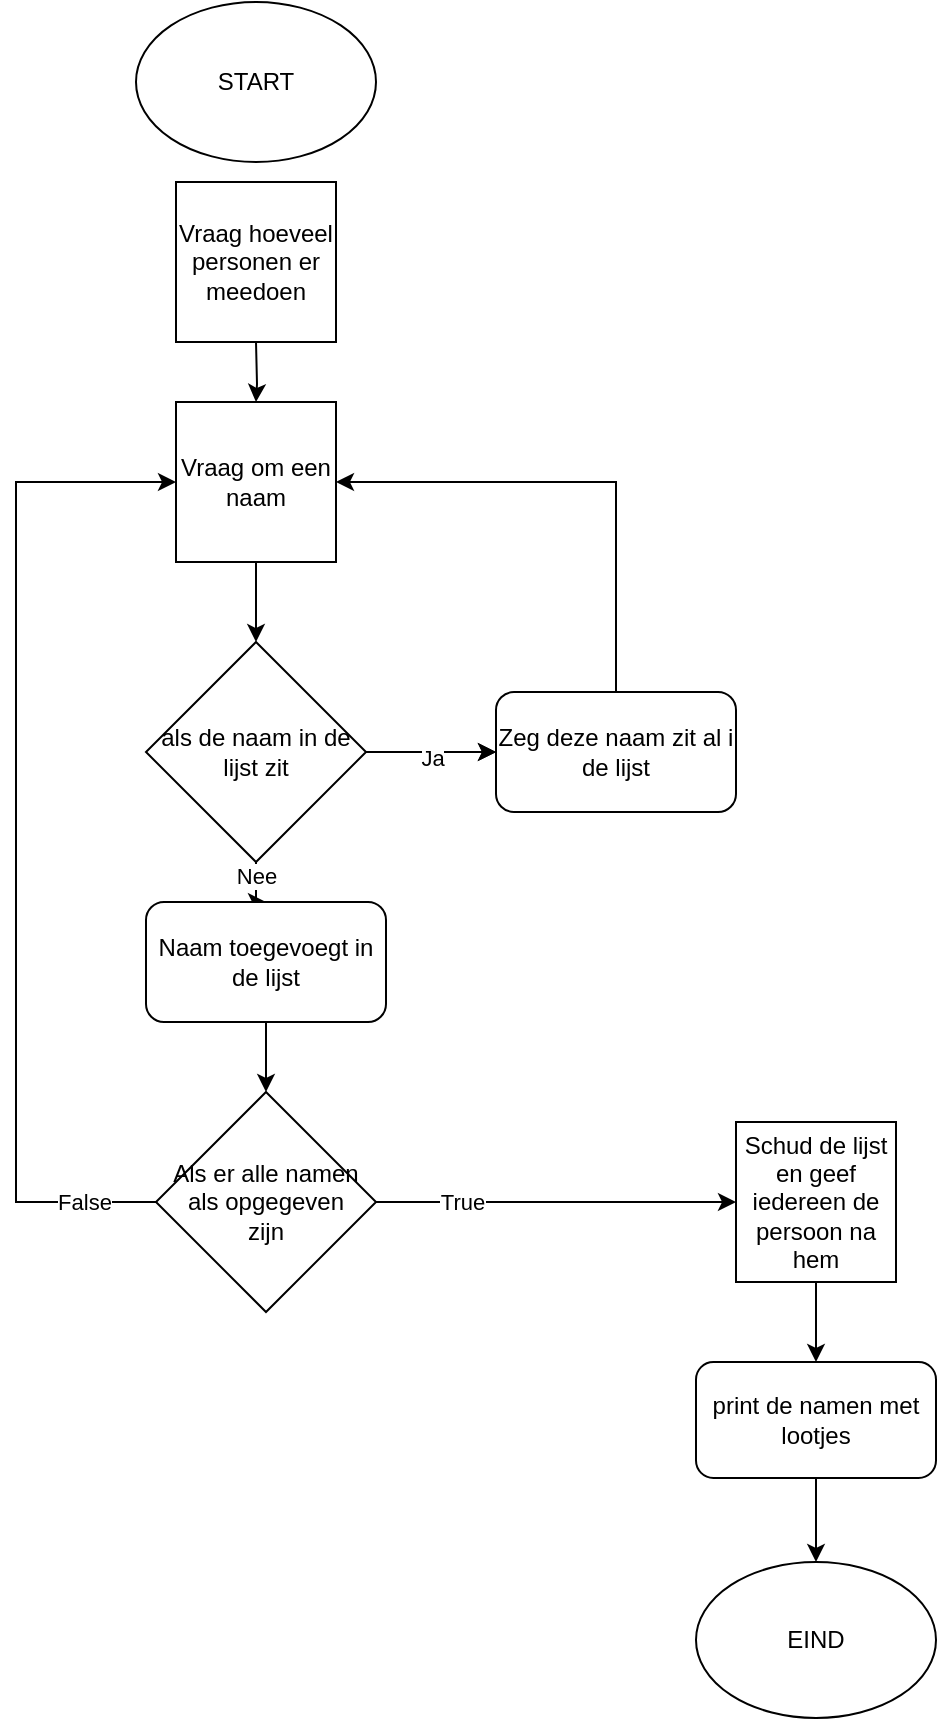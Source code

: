 <mxfile version="22.0.3" type="device">
  <diagram name="Pagina-1" id="9CeXrcGV4RyxHOKEBmnJ">
    <mxGraphModel dx="1050" dy="621" grid="1" gridSize="10" guides="1" tooltips="1" connect="1" arrows="1" fold="1" page="1" pageScale="1" pageWidth="827" pageHeight="1169" math="0" shadow="0">
      <root>
        <mxCell id="0" />
        <mxCell id="1" parent="0" />
        <mxCell id="7ZvHlYjhylcXqzKmYskj-4" style="edgeStyle=orthogonalEdgeStyle;rounded=0;orthogonalLoop=1;jettySize=auto;html=1;" edge="1" parent="1" target="7ZvHlYjhylcXqzKmYskj-2">
          <mxGeometry relative="1" as="geometry">
            <mxPoint x="410" y="170" as="sourcePoint" />
          </mxGeometry>
        </mxCell>
        <mxCell id="7ZvHlYjhylcXqzKmYskj-1" value="START" style="ellipse;whiteSpace=wrap;html=1;" vertex="1" parent="1">
          <mxGeometry x="350" width="120" height="80" as="geometry" />
        </mxCell>
        <mxCell id="7ZvHlYjhylcXqzKmYskj-5" style="edgeStyle=orthogonalEdgeStyle;rounded=0;orthogonalLoop=1;jettySize=auto;html=1;" edge="1" parent="1" source="7ZvHlYjhylcXqzKmYskj-2" target="7ZvHlYjhylcXqzKmYskj-3">
          <mxGeometry relative="1" as="geometry" />
        </mxCell>
        <mxCell id="7ZvHlYjhylcXqzKmYskj-2" value="Vraag om een naam" style="whiteSpace=wrap;html=1;aspect=fixed;" vertex="1" parent="1">
          <mxGeometry x="370" y="200" width="80" height="80" as="geometry" />
        </mxCell>
        <mxCell id="7ZvHlYjhylcXqzKmYskj-8" style="edgeStyle=orthogonalEdgeStyle;rounded=0;orthogonalLoop=1;jettySize=auto;html=1;entryX=0;entryY=0.5;entryDx=0;entryDy=0;" edge="1" parent="1" source="7ZvHlYjhylcXqzKmYskj-3" target="7ZvHlYjhylcXqzKmYskj-7">
          <mxGeometry relative="1" as="geometry" />
        </mxCell>
        <mxCell id="7ZvHlYjhylcXqzKmYskj-19" style="edgeStyle=orthogonalEdgeStyle;rounded=0;orthogonalLoop=1;jettySize=auto;html=1;" edge="1" parent="1" source="7ZvHlYjhylcXqzKmYskj-3" target="7ZvHlYjhylcXqzKmYskj-13">
          <mxGeometry relative="1" as="geometry" />
        </mxCell>
        <mxCell id="7ZvHlYjhylcXqzKmYskj-31" value="Nee" style="edgeLabel;html=1;align=center;verticalAlign=middle;resizable=0;points=[];" vertex="1" connectable="0" parent="7ZvHlYjhylcXqzKmYskj-19">
          <mxGeometry x="-0.424" relative="1" as="geometry">
            <mxPoint as="offset" />
          </mxGeometry>
        </mxCell>
        <mxCell id="7ZvHlYjhylcXqzKmYskj-29" value="" style="edgeStyle=orthogonalEdgeStyle;rounded=0;orthogonalLoop=1;jettySize=auto;html=1;" edge="1" parent="1" source="7ZvHlYjhylcXqzKmYskj-3" target="7ZvHlYjhylcXqzKmYskj-7">
          <mxGeometry relative="1" as="geometry" />
        </mxCell>
        <mxCell id="7ZvHlYjhylcXqzKmYskj-30" value="Ja" style="edgeLabel;html=1;align=center;verticalAlign=middle;resizable=0;points=[];" vertex="1" connectable="0" parent="7ZvHlYjhylcXqzKmYskj-29">
          <mxGeometry x="0.021" y="-3" relative="1" as="geometry">
            <mxPoint as="offset" />
          </mxGeometry>
        </mxCell>
        <mxCell id="7ZvHlYjhylcXqzKmYskj-3" value="als de naam in de lijst zit" style="rhombus;whiteSpace=wrap;html=1;" vertex="1" parent="1">
          <mxGeometry x="355" y="320" width="110" height="110" as="geometry" />
        </mxCell>
        <mxCell id="7ZvHlYjhylcXqzKmYskj-6" style="edgeStyle=orthogonalEdgeStyle;rounded=0;orthogonalLoop=1;jettySize=auto;html=1;exitX=0.5;exitY=1;exitDx=0;exitDy=0;" edge="1" parent="1" source="7ZvHlYjhylcXqzKmYskj-3" target="7ZvHlYjhylcXqzKmYskj-3">
          <mxGeometry relative="1" as="geometry" />
        </mxCell>
        <mxCell id="7ZvHlYjhylcXqzKmYskj-12" style="edgeStyle=orthogonalEdgeStyle;rounded=0;orthogonalLoop=1;jettySize=auto;html=1;entryX=1;entryY=0.5;entryDx=0;entryDy=0;" edge="1" parent="1" source="7ZvHlYjhylcXqzKmYskj-7" target="7ZvHlYjhylcXqzKmYskj-2">
          <mxGeometry relative="1" as="geometry">
            <Array as="points">
              <mxPoint x="590" y="240" />
            </Array>
          </mxGeometry>
        </mxCell>
        <mxCell id="7ZvHlYjhylcXqzKmYskj-7" value="Zeg deze naam zit al i de lijst" style="rounded=1;whiteSpace=wrap;html=1;" vertex="1" parent="1">
          <mxGeometry x="530" y="345" width="120" height="60" as="geometry" />
        </mxCell>
        <mxCell id="7ZvHlYjhylcXqzKmYskj-20" style="edgeStyle=orthogonalEdgeStyle;rounded=0;orthogonalLoop=1;jettySize=auto;html=1;" edge="1" parent="1" source="7ZvHlYjhylcXqzKmYskj-13" target="7ZvHlYjhylcXqzKmYskj-15">
          <mxGeometry relative="1" as="geometry" />
        </mxCell>
        <mxCell id="7ZvHlYjhylcXqzKmYskj-13" value="Naam toegevoegt in de lijst" style="rounded=1;whiteSpace=wrap;html=1;" vertex="1" parent="1">
          <mxGeometry x="355" y="450" width="120" height="60" as="geometry" />
        </mxCell>
        <mxCell id="7ZvHlYjhylcXqzKmYskj-21" style="edgeStyle=orthogonalEdgeStyle;rounded=0;orthogonalLoop=1;jettySize=auto;html=1;entryX=0;entryY=0.5;entryDx=0;entryDy=0;" edge="1" parent="1" source="7ZvHlYjhylcXqzKmYskj-15" target="7ZvHlYjhylcXqzKmYskj-2">
          <mxGeometry relative="1" as="geometry">
            <Array as="points">
              <mxPoint x="290" y="600" />
              <mxPoint x="290" y="240" />
            </Array>
          </mxGeometry>
        </mxCell>
        <mxCell id="7ZvHlYjhylcXqzKmYskj-23" value="False" style="edgeLabel;html=1;align=center;verticalAlign=middle;resizable=0;points=[];" vertex="1" connectable="0" parent="7ZvHlYjhylcXqzKmYskj-21">
          <mxGeometry x="-0.857" y="-2" relative="1" as="geometry">
            <mxPoint y="2" as="offset" />
          </mxGeometry>
        </mxCell>
        <mxCell id="7ZvHlYjhylcXqzKmYskj-24" style="edgeStyle=orthogonalEdgeStyle;rounded=0;orthogonalLoop=1;jettySize=auto;html=1;entryX=0;entryY=0.5;entryDx=0;entryDy=0;" edge="1" parent="1" source="7ZvHlYjhylcXqzKmYskj-15" target="7ZvHlYjhylcXqzKmYskj-26">
          <mxGeometry relative="1" as="geometry">
            <mxPoint x="640" y="600" as="targetPoint" />
          </mxGeometry>
        </mxCell>
        <mxCell id="7ZvHlYjhylcXqzKmYskj-25" value="True" style="edgeLabel;html=1;align=center;verticalAlign=middle;resizable=0;points=[];" vertex="1" connectable="0" parent="7ZvHlYjhylcXqzKmYskj-24">
          <mxGeometry x="-0.313" y="3" relative="1" as="geometry">
            <mxPoint x="-19" y="3" as="offset" />
          </mxGeometry>
        </mxCell>
        <mxCell id="7ZvHlYjhylcXqzKmYskj-15" value="Als er alle namen als opgegeven &lt;br&gt;zijn" style="rhombus;whiteSpace=wrap;html=1;" vertex="1" parent="1">
          <mxGeometry x="360" y="545" width="110" height="110" as="geometry" />
        </mxCell>
        <mxCell id="7ZvHlYjhylcXqzKmYskj-36" style="edgeStyle=orthogonalEdgeStyle;rounded=0;orthogonalLoop=1;jettySize=auto;html=1;" edge="1" parent="1" source="7ZvHlYjhylcXqzKmYskj-26">
          <mxGeometry relative="1" as="geometry">
            <mxPoint x="690" y="680" as="targetPoint" />
          </mxGeometry>
        </mxCell>
        <mxCell id="7ZvHlYjhylcXqzKmYskj-26" value="Schud de lijst en geef iedereen de persoon na hem" style="whiteSpace=wrap;html=1;aspect=fixed;" vertex="1" parent="1">
          <mxGeometry x="650" y="560" width="80" height="80" as="geometry" />
        </mxCell>
        <mxCell id="7ZvHlYjhylcXqzKmYskj-28" value="Vraag hoeveel personen er meedoen" style="whiteSpace=wrap;html=1;aspect=fixed;" vertex="1" parent="1">
          <mxGeometry x="370" y="90" width="80" height="80" as="geometry" />
        </mxCell>
        <mxCell id="7ZvHlYjhylcXqzKmYskj-40" value="EIND" style="ellipse;whiteSpace=wrap;html=1;" vertex="1" parent="1">
          <mxGeometry x="630" y="780" width="120" height="78" as="geometry" />
        </mxCell>
        <mxCell id="7ZvHlYjhylcXqzKmYskj-45" style="edgeStyle=orthogonalEdgeStyle;rounded=0;orthogonalLoop=1;jettySize=auto;html=1;entryX=0.5;entryY=0;entryDx=0;entryDy=0;" edge="1" parent="1" source="7ZvHlYjhylcXqzKmYskj-43" target="7ZvHlYjhylcXqzKmYskj-40">
          <mxGeometry relative="1" as="geometry" />
        </mxCell>
        <mxCell id="7ZvHlYjhylcXqzKmYskj-43" value="print de namen met lootjes" style="rounded=1;whiteSpace=wrap;html=1;" vertex="1" parent="1">
          <mxGeometry x="630" y="680" width="120" height="58" as="geometry" />
        </mxCell>
      </root>
    </mxGraphModel>
  </diagram>
</mxfile>
